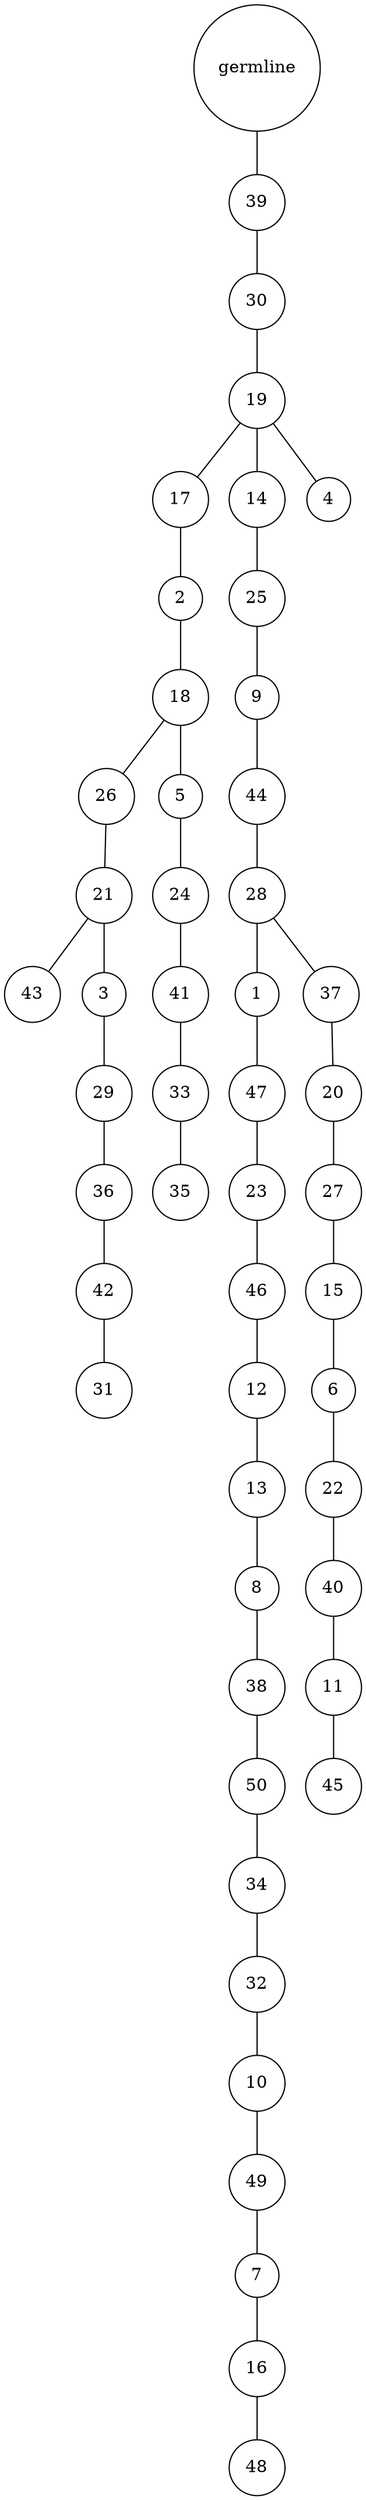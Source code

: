 graph {
	rankdir=UD;
	splines=line;
	node [shape=circle]
	"0x7fb8c3705bb0" [label="germline"];
	"0x7fb8c3705be0" [label="39"];
	"0x7fb8c3705bb0" -- "0x7fb8c3705be0" ;
	"0x7fb8c3705c10" [label="30"];
	"0x7fb8c3705be0" -- "0x7fb8c3705c10" ;
	"0x7fb8c3705c40" [label="19"];
	"0x7fb8c3705c10" -- "0x7fb8c3705c40" ;
	"0x7fb8c3705c70" [label="17"];
	"0x7fb8c3705c40" -- "0x7fb8c3705c70" ;
	"0x7fb8c3705ca0" [label="2"];
	"0x7fb8c3705c70" -- "0x7fb8c3705ca0" ;
	"0x7fb8c3705cd0" [label="18"];
	"0x7fb8c3705ca0" -- "0x7fb8c3705cd0" ;
	"0x7fb8c3705d00" [label="26"];
	"0x7fb8c3705cd0" -- "0x7fb8c3705d00" ;
	"0x7fb8c3705d30" [label="21"];
	"0x7fb8c3705d00" -- "0x7fb8c3705d30" ;
	"0x7fb8c3705d60" [label="43"];
	"0x7fb8c3705d30" -- "0x7fb8c3705d60" ;
	"0x7fb8c3705d90" [label="3"];
	"0x7fb8c3705d30" -- "0x7fb8c3705d90" ;
	"0x7fb8c3705dc0" [label="29"];
	"0x7fb8c3705d90" -- "0x7fb8c3705dc0" ;
	"0x7fb8c3705df0" [label="36"];
	"0x7fb8c3705dc0" -- "0x7fb8c3705df0" ;
	"0x7fb8c3705e20" [label="42"];
	"0x7fb8c3705df0" -- "0x7fb8c3705e20" ;
	"0x7fb8c3705e50" [label="31"];
	"0x7fb8c3705e20" -- "0x7fb8c3705e50" ;
	"0x7fb8c3705e80" [label="5"];
	"0x7fb8c3705cd0" -- "0x7fb8c3705e80" ;
	"0x7fb8c3705eb0" [label="24"];
	"0x7fb8c3705e80" -- "0x7fb8c3705eb0" ;
	"0x7fb8c3705ee0" [label="41"];
	"0x7fb8c3705eb0" -- "0x7fb8c3705ee0" ;
	"0x7fb8c3705f10" [label="33"];
	"0x7fb8c3705ee0" -- "0x7fb8c3705f10" ;
	"0x7fb8c3705f40" [label="35"];
	"0x7fb8c3705f10" -- "0x7fb8c3705f40" ;
	"0x7fb8c3705f70" [label="14"];
	"0x7fb8c3705c40" -- "0x7fb8c3705f70" ;
	"0x7fb8c3705fa0" [label="25"];
	"0x7fb8c3705f70" -- "0x7fb8c3705fa0" ;
	"0x7fb8c3705fd0" [label="9"];
	"0x7fb8c3705fa0" -- "0x7fb8c3705fd0" ;
	"0x7fb8c3715040" [label="44"];
	"0x7fb8c3705fd0" -- "0x7fb8c3715040" ;
	"0x7fb8c3715070" [label="28"];
	"0x7fb8c3715040" -- "0x7fb8c3715070" ;
	"0x7fb8c37150a0" [label="1"];
	"0x7fb8c3715070" -- "0x7fb8c37150a0" ;
	"0x7fb8c37150d0" [label="47"];
	"0x7fb8c37150a0" -- "0x7fb8c37150d0" ;
	"0x7fb8c3715100" [label="23"];
	"0x7fb8c37150d0" -- "0x7fb8c3715100" ;
	"0x7fb8c3715130" [label="46"];
	"0x7fb8c3715100" -- "0x7fb8c3715130" ;
	"0x7fb8c3715160" [label="12"];
	"0x7fb8c3715130" -- "0x7fb8c3715160" ;
	"0x7fb8c3715190" [label="13"];
	"0x7fb8c3715160" -- "0x7fb8c3715190" ;
	"0x7fb8c37151c0" [label="8"];
	"0x7fb8c3715190" -- "0x7fb8c37151c0" ;
	"0x7fb8c37151f0" [label="38"];
	"0x7fb8c37151c0" -- "0x7fb8c37151f0" ;
	"0x7fb8c3715220" [label="50"];
	"0x7fb8c37151f0" -- "0x7fb8c3715220" ;
	"0x7fb8c3715250" [label="34"];
	"0x7fb8c3715220" -- "0x7fb8c3715250" ;
	"0x7fb8c3715280" [label="32"];
	"0x7fb8c3715250" -- "0x7fb8c3715280" ;
	"0x7fb8c37152b0" [label="10"];
	"0x7fb8c3715280" -- "0x7fb8c37152b0" ;
	"0x7fb8c37152e0" [label="49"];
	"0x7fb8c37152b0" -- "0x7fb8c37152e0" ;
	"0x7fb8c3715310" [label="7"];
	"0x7fb8c37152e0" -- "0x7fb8c3715310" ;
	"0x7fb8c3715340" [label="16"];
	"0x7fb8c3715310" -- "0x7fb8c3715340" ;
	"0x7fb8c3715370" [label="48"];
	"0x7fb8c3715340" -- "0x7fb8c3715370" ;
	"0x7fb8c37153a0" [label="37"];
	"0x7fb8c3715070" -- "0x7fb8c37153a0" ;
	"0x7fb8c37153d0" [label="20"];
	"0x7fb8c37153a0" -- "0x7fb8c37153d0" ;
	"0x7fb8c3715400" [label="27"];
	"0x7fb8c37153d0" -- "0x7fb8c3715400" ;
	"0x7fb8c3715430" [label="15"];
	"0x7fb8c3715400" -- "0x7fb8c3715430" ;
	"0x7fb8c3715460" [label="6"];
	"0x7fb8c3715430" -- "0x7fb8c3715460" ;
	"0x7fb8c3715490" [label="22"];
	"0x7fb8c3715460" -- "0x7fb8c3715490" ;
	"0x7fb8c37154c0" [label="40"];
	"0x7fb8c3715490" -- "0x7fb8c37154c0" ;
	"0x7fb8c37154f0" [label="11"];
	"0x7fb8c37154c0" -- "0x7fb8c37154f0" ;
	"0x7fb8c3715520" [label="45"];
	"0x7fb8c37154f0" -- "0x7fb8c3715520" ;
	"0x7fb8c3715550" [label="4"];
	"0x7fb8c3705c40" -- "0x7fb8c3715550" ;
}
